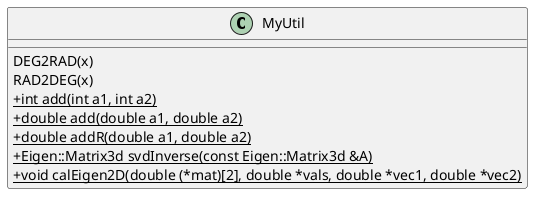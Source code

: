 @startuml

skinparam classAttributeIconSize 0

class MyUtil{
    DEG2RAD(x)
    RAD2DEG(x)
    {static} + int add(int a1, int a2)
    {static} + double add(double a1, double a2)
    {static} + double addR(double a1, double a2)
    {static} + Eigen::Matrix3d svdInverse(const Eigen::Matrix3d &A)
    {static} + void calEigen2D(double (*mat)[2], double *vals, double *vec1, double *vec2)
}

@enduml